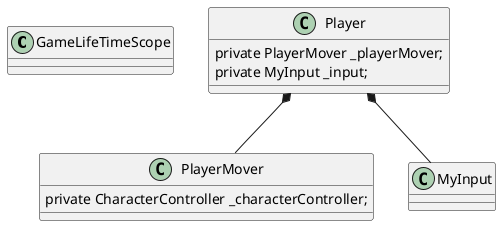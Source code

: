 ﻿@startuml

class GameLifeTimeScope{}

Player *-- PlayerMover
Player *-- MyInput
class Player{
         private PlayerMover _playerMover;
         private MyInput _input;
}
class PlayerMover{
private CharacterController _characterController;
}
class MyInput{}
@enduml
